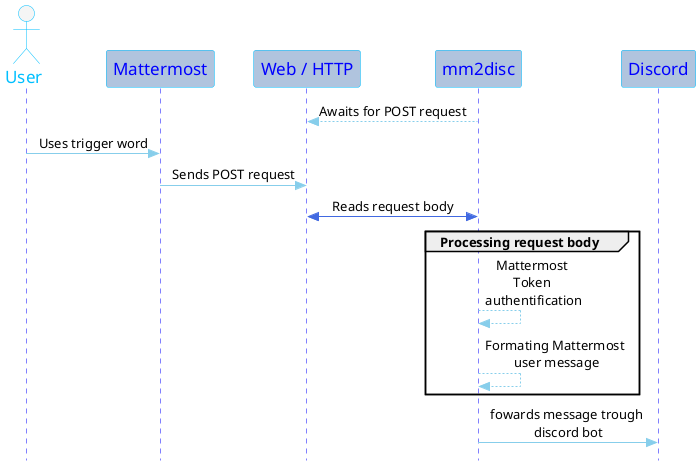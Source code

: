@startuml Mattermost2Discord

skinparam style strictuml
skinparam SequenceMessageAlignment center

skinparam sequence {
ArrowColor DeepSkyBlue
ActorBorderColor DeepSkyBlue
LifeLineBorderColor blue
LifeLineBackgroundColor #A9DCDF

ParticipantBorderColor DeepSkyBlue
ParticipantBackgroundColor DodgerBlue
ParticipantFontName Impact
ParticipantFontSize 17
ParticipantFontColor #blue

ActorBackgroundColor aqua
ActorFontColor DeepSkyBlue
ActorFontSize 17
ActorFontName Aapex
}

actor User as User #WhiteSmoke
Participant Mattermost as MM #LightSteelBlue
Participant  "Web / HTTP" as webService #LightSteelBlue
Participant mm2disc as mm2disc #LightSteelBlue
Participant Discord as discord #LightSteelBlue

mm2disc -[#SkyBlue]-> webService : Awaits for POST request
User -[#SkyBlue]> MM : Uses trigger word
MM -[#SkyBlue]> webService : Sends POST request
mm2disc <-[#RoyalBlue]> webService : Reads request body

group Processing request body
mm2disc -[#SkyBlue]-> mm2disc : Mattermost \nToken \nauthentification
mm2disc -[#SkyBlue]-> mm2disc : Formating Mattermost \nuser message
end
mm2disc -[#SkyBlue]> discord : fowards message trough \ndiscord bot
@enduml